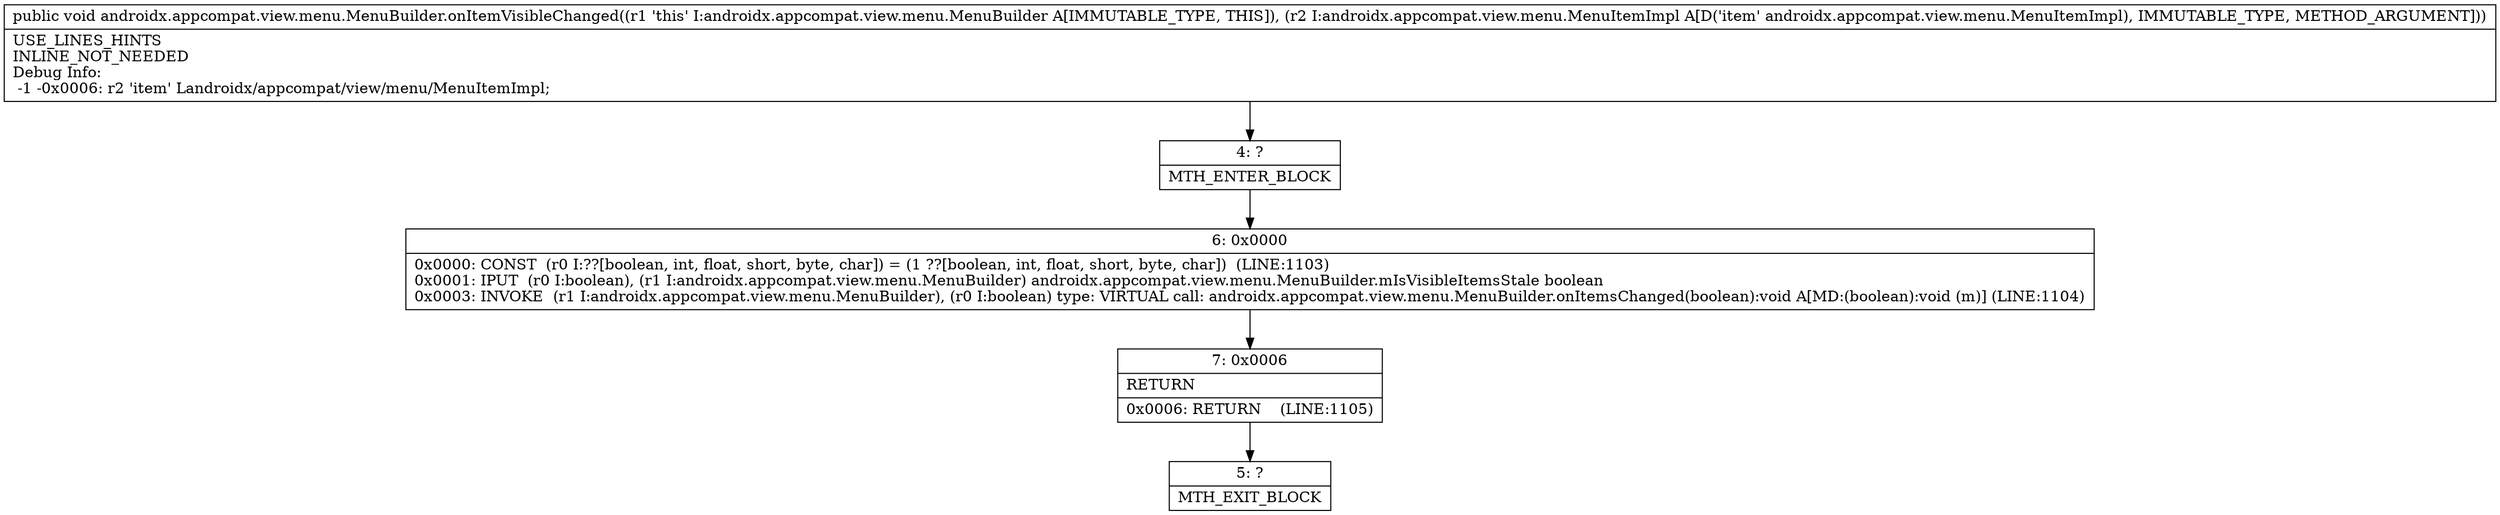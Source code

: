 digraph "CFG forandroidx.appcompat.view.menu.MenuBuilder.onItemVisibleChanged(Landroidx\/appcompat\/view\/menu\/MenuItemImpl;)V" {
Node_4 [shape=record,label="{4\:\ ?|MTH_ENTER_BLOCK\l}"];
Node_6 [shape=record,label="{6\:\ 0x0000|0x0000: CONST  (r0 I:??[boolean, int, float, short, byte, char]) = (1 ??[boolean, int, float, short, byte, char])  (LINE:1103)\l0x0001: IPUT  (r0 I:boolean), (r1 I:androidx.appcompat.view.menu.MenuBuilder) androidx.appcompat.view.menu.MenuBuilder.mIsVisibleItemsStale boolean \l0x0003: INVOKE  (r1 I:androidx.appcompat.view.menu.MenuBuilder), (r0 I:boolean) type: VIRTUAL call: androidx.appcompat.view.menu.MenuBuilder.onItemsChanged(boolean):void A[MD:(boolean):void (m)] (LINE:1104)\l}"];
Node_7 [shape=record,label="{7\:\ 0x0006|RETURN\l|0x0006: RETURN    (LINE:1105)\l}"];
Node_5 [shape=record,label="{5\:\ ?|MTH_EXIT_BLOCK\l}"];
MethodNode[shape=record,label="{public void androidx.appcompat.view.menu.MenuBuilder.onItemVisibleChanged((r1 'this' I:androidx.appcompat.view.menu.MenuBuilder A[IMMUTABLE_TYPE, THIS]), (r2 I:androidx.appcompat.view.menu.MenuItemImpl A[D('item' androidx.appcompat.view.menu.MenuItemImpl), IMMUTABLE_TYPE, METHOD_ARGUMENT]))  | USE_LINES_HINTS\lINLINE_NOT_NEEDED\lDebug Info:\l  \-1 \-0x0006: r2 'item' Landroidx\/appcompat\/view\/menu\/MenuItemImpl;\l}"];
MethodNode -> Node_4;Node_4 -> Node_6;
Node_6 -> Node_7;
Node_7 -> Node_5;
}

